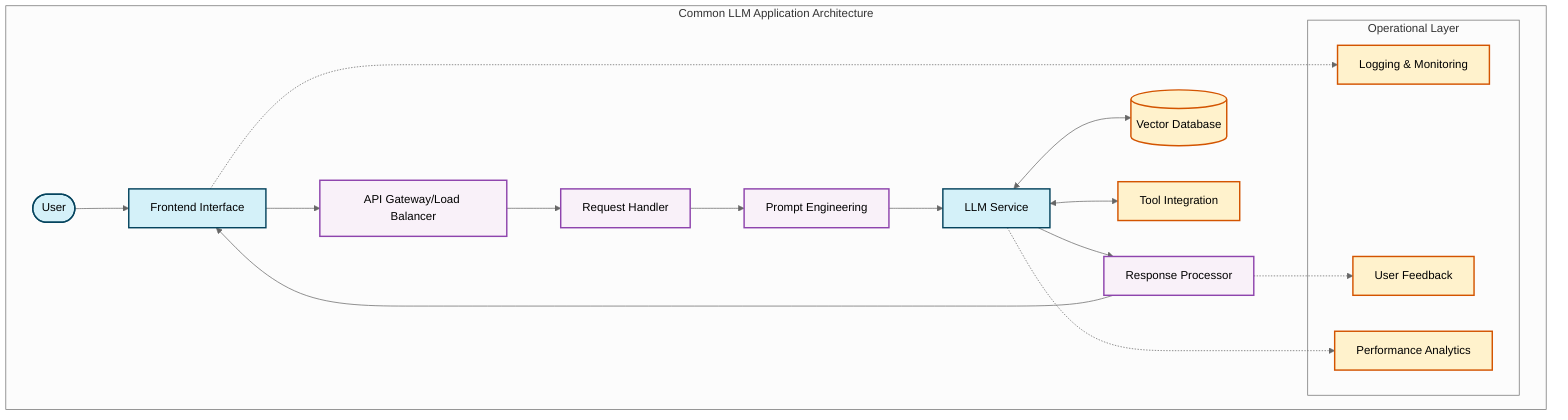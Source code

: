 %%{init: {'theme': 'neutral'}}%%
graph TD
    subgraph "Common LLM Application Architecture"
        User([User]) --> Frontend[Frontend Interface]
        Frontend --> APIGateway[API Gateway/Load Balancer]
        APIGateway --> RequestHandler[Request Handler]
        RequestHandler --> PromptEngine[Prompt Engineering]
        PromptEngine --> LLMService[LLM Service]
        LLMService --> ResponseProcessor[Response Processor]
        ResponseProcessor --> Frontend
        
        LLMService <--> VectorDB[(Vector Database)]
        LLMService <--> Tools[Tool Integration]
        
        subgraph "Operational Layer"
            Logging[Logging & Monitoring]
            Feedback[User Feedback]
            Analytics[Performance Analytics]
        end
        
        Frontend -.-> Logging
        ResponseProcessor -.-> Feedback
        LLMService -.-> Analytics
    end
    
    classDef primary fill:#D4F1F9,stroke:#05445E,stroke-width:2px
    classDef secondary fill:#F9F1F9,stroke:#8E44AD,stroke-width:2px
    classDef tertiary fill:#FFF2CC,stroke:#D35400,stroke-width:2px
    
    class User,Frontend,LLMService primary
    class APIGateway,RequestHandler,PromptEngine,ResponseProcessor secondary
    class VectorDB,Tools,Logging,Feedback,Analytics tertiary